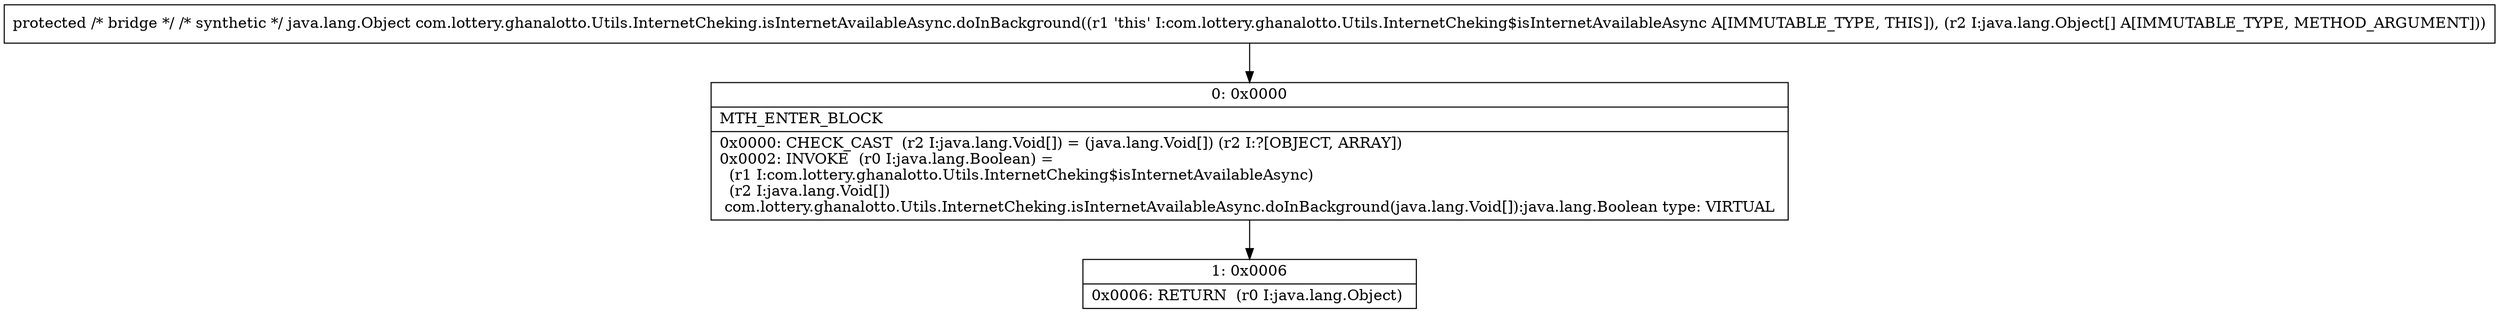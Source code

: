 digraph "CFG forcom.lottery.ghanalotto.Utils.InternetCheking.isInternetAvailableAsync.doInBackground([Ljava\/lang\/Object;)Ljava\/lang\/Object;" {
Node_0 [shape=record,label="{0\:\ 0x0000|MTH_ENTER_BLOCK\l|0x0000: CHECK_CAST  (r2 I:java.lang.Void[]) = (java.lang.Void[]) (r2 I:?[OBJECT, ARRAY]) \l0x0002: INVOKE  (r0 I:java.lang.Boolean) = \l  (r1 I:com.lottery.ghanalotto.Utils.InternetCheking$isInternetAvailableAsync)\l  (r2 I:java.lang.Void[])\l com.lottery.ghanalotto.Utils.InternetCheking.isInternetAvailableAsync.doInBackground(java.lang.Void[]):java.lang.Boolean type: VIRTUAL \l}"];
Node_1 [shape=record,label="{1\:\ 0x0006|0x0006: RETURN  (r0 I:java.lang.Object) \l}"];
MethodNode[shape=record,label="{protected \/* bridge *\/ \/* synthetic *\/ java.lang.Object com.lottery.ghanalotto.Utils.InternetCheking.isInternetAvailableAsync.doInBackground((r1 'this' I:com.lottery.ghanalotto.Utils.InternetCheking$isInternetAvailableAsync A[IMMUTABLE_TYPE, THIS]), (r2 I:java.lang.Object[] A[IMMUTABLE_TYPE, METHOD_ARGUMENT])) }"];
MethodNode -> Node_0;
Node_0 -> Node_1;
}

